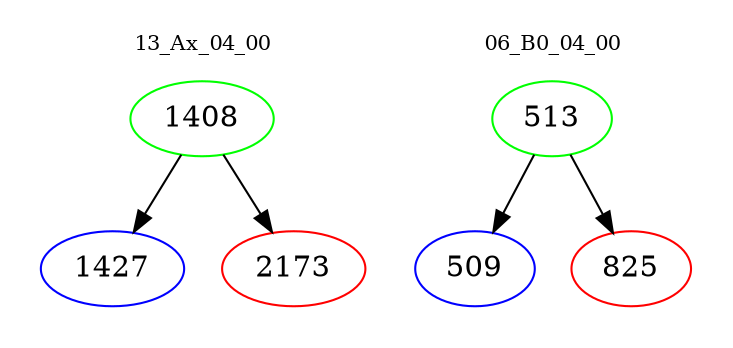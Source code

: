 digraph{
subgraph cluster_0 {
color = white
label = "13_Ax_04_00";
fontsize=10;
T0_1408 [label="1408", color="green"]
T0_1408 -> T0_1427 [color="black"]
T0_1427 [label="1427", color="blue"]
T0_1408 -> T0_2173 [color="black"]
T0_2173 [label="2173", color="red"]
}
subgraph cluster_1 {
color = white
label = "06_B0_04_00";
fontsize=10;
T1_513 [label="513", color="green"]
T1_513 -> T1_509 [color="black"]
T1_509 [label="509", color="blue"]
T1_513 -> T1_825 [color="black"]
T1_825 [label="825", color="red"]
}
}
